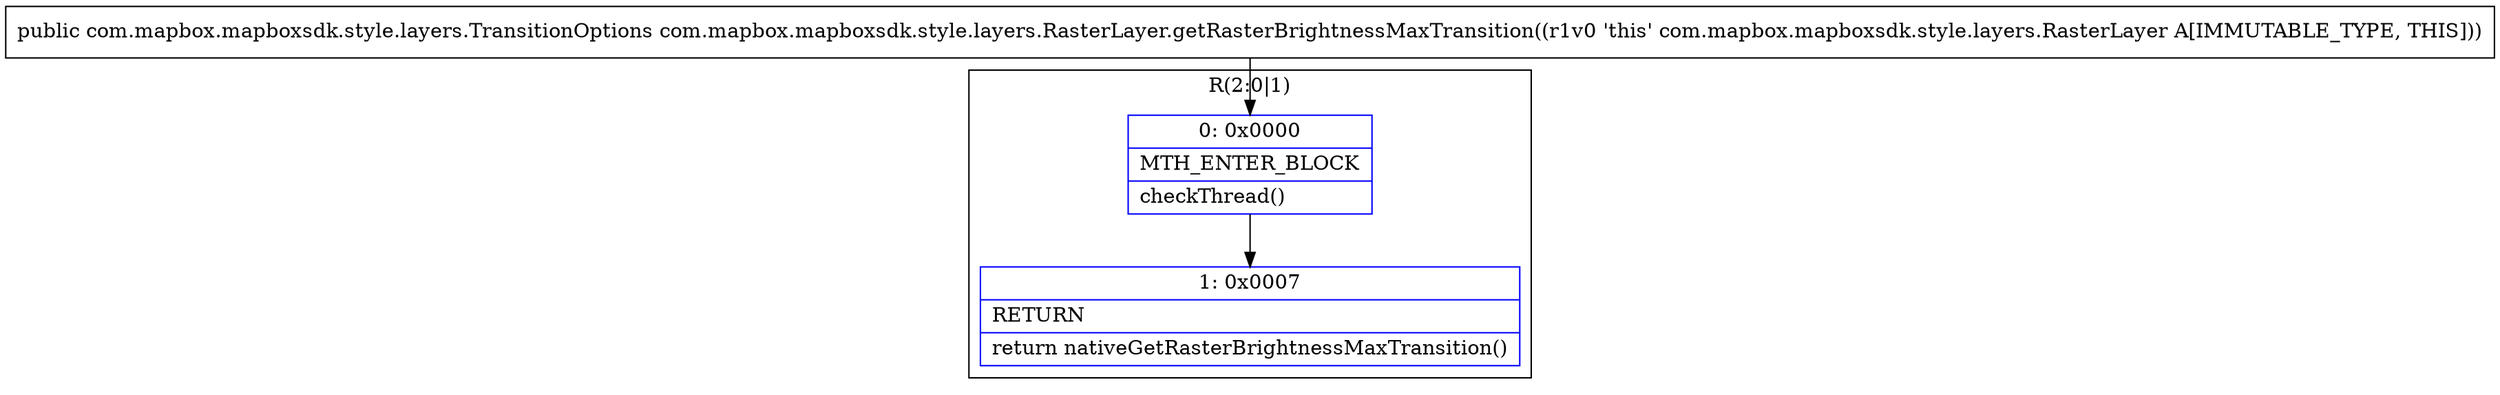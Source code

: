 digraph "CFG forcom.mapbox.mapboxsdk.style.layers.RasterLayer.getRasterBrightnessMaxTransition()Lcom\/mapbox\/mapboxsdk\/style\/layers\/TransitionOptions;" {
subgraph cluster_Region_1748821657 {
label = "R(2:0|1)";
node [shape=record,color=blue];
Node_0 [shape=record,label="{0\:\ 0x0000|MTH_ENTER_BLOCK\l|checkThread()\l}"];
Node_1 [shape=record,label="{1\:\ 0x0007|RETURN\l|return nativeGetRasterBrightnessMaxTransition()\l}"];
}
MethodNode[shape=record,label="{public com.mapbox.mapboxsdk.style.layers.TransitionOptions com.mapbox.mapboxsdk.style.layers.RasterLayer.getRasterBrightnessMaxTransition((r1v0 'this' com.mapbox.mapboxsdk.style.layers.RasterLayer A[IMMUTABLE_TYPE, THIS])) }"];
MethodNode -> Node_0;
Node_0 -> Node_1;
}

